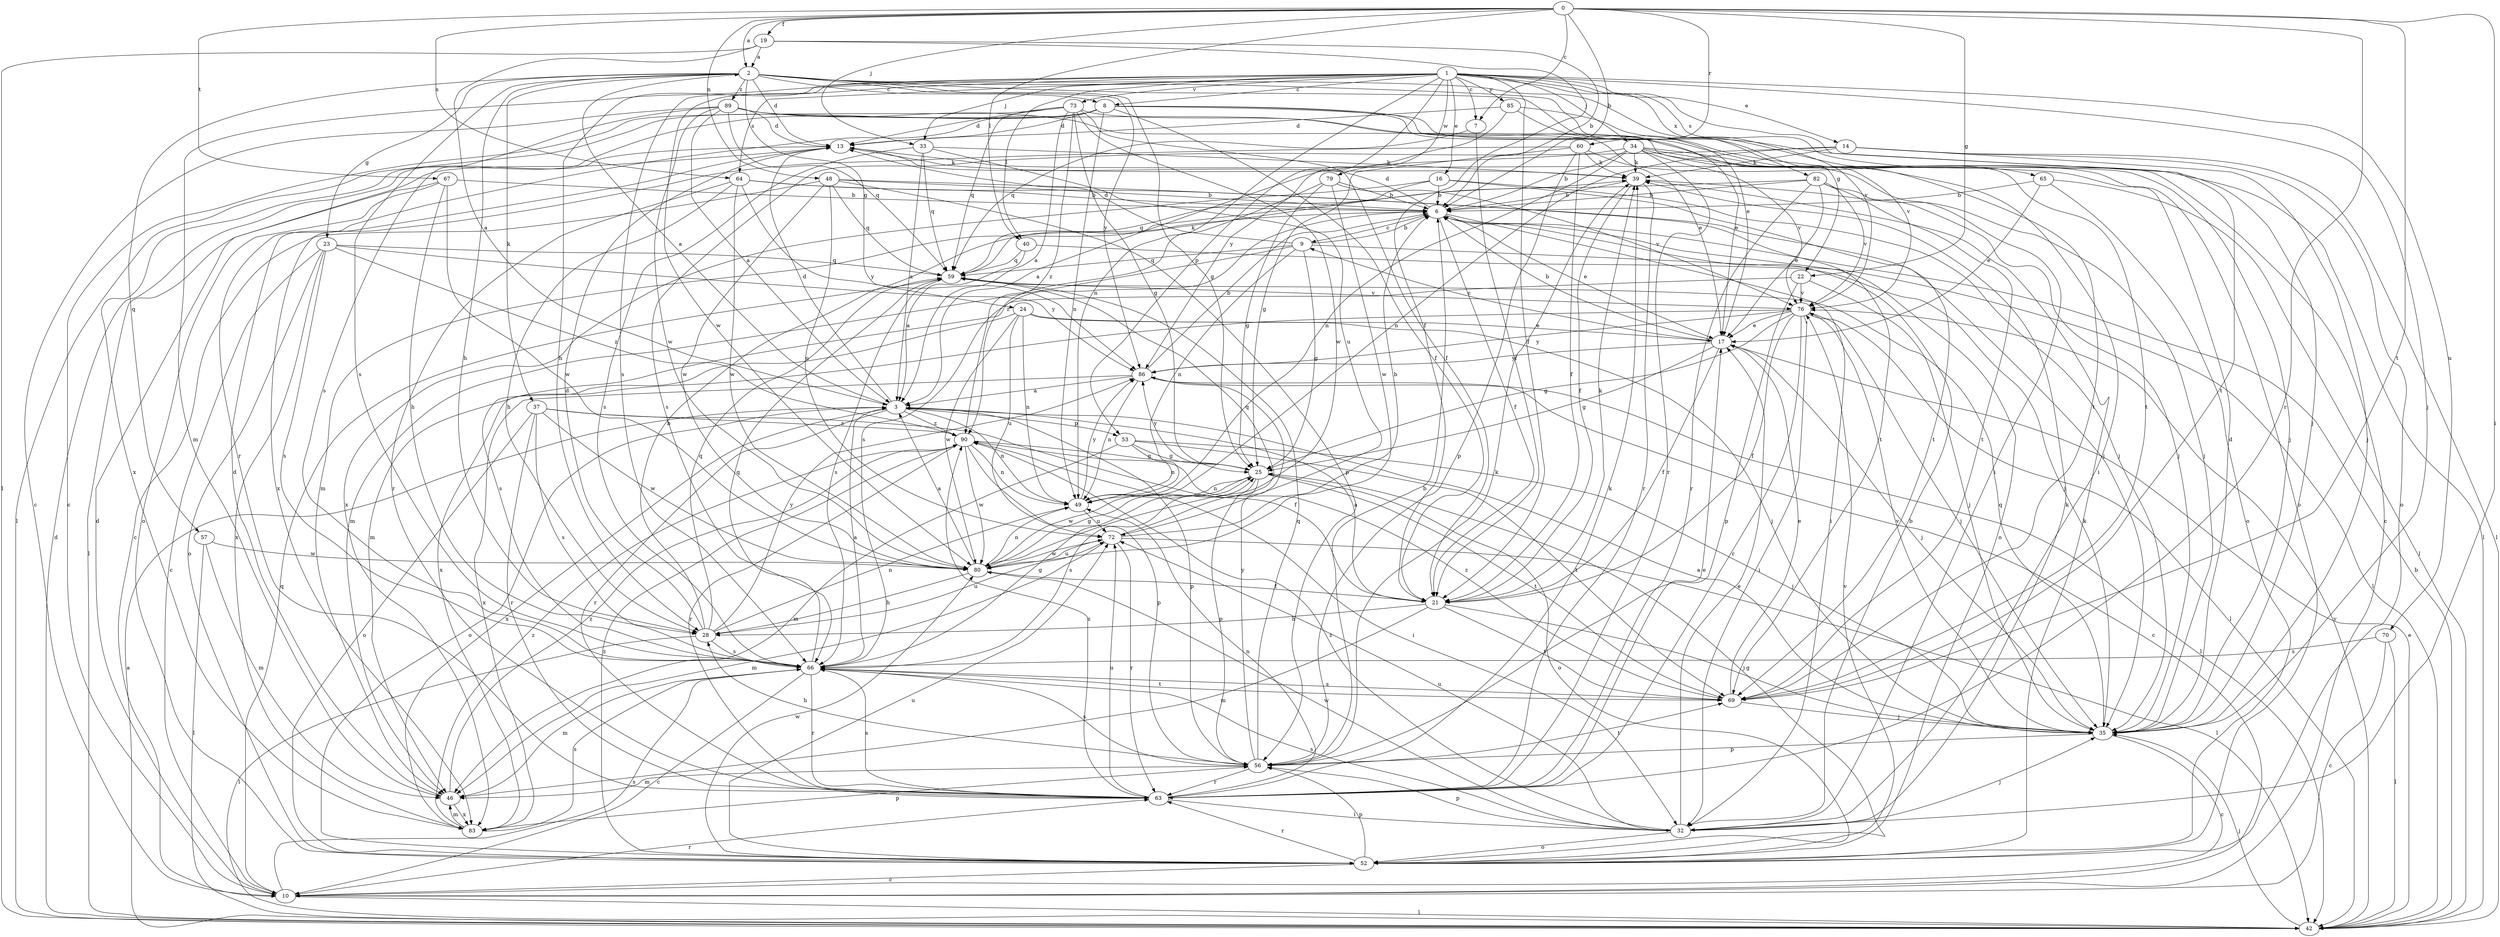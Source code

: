 strict digraph  {
0;
1;
2;
3;
6;
7;
8;
9;
10;
13;
14;
16;
17;
19;
21;
22;
23;
24;
25;
28;
32;
33;
34;
35;
37;
39;
40;
42;
46;
48;
49;
52;
53;
56;
57;
59;
60;
63;
64;
65;
66;
67;
69;
70;
72;
73;
76;
79;
80;
82;
83;
85;
86;
89;
90;
0 -> 2  [label=a];
0 -> 6  [label=b];
0 -> 7  [label=c];
0 -> 19  [label=f];
0 -> 22  [label=g];
0 -> 32  [label=i];
0 -> 33  [label=j];
0 -> 40  [label=l];
0 -> 48  [label=n];
0 -> 60  [label=r];
0 -> 63  [label=r];
0 -> 64  [label=s];
0 -> 67  [label=t];
0 -> 69  [label=t];
1 -> 7  [label=c];
1 -> 8  [label=c];
1 -> 14  [label=e];
1 -> 16  [label=e];
1 -> 21  [label=f];
1 -> 28  [label=h];
1 -> 33  [label=j];
1 -> 34  [label=j];
1 -> 35  [label=j];
1 -> 40  [label=l];
1 -> 46  [label=m];
1 -> 49  [label=n];
1 -> 53  [label=p];
1 -> 64  [label=s];
1 -> 65  [label=s];
1 -> 66  [label=s];
1 -> 69  [label=t];
1 -> 70  [label=u];
1 -> 73  [label=v];
1 -> 79  [label=w];
1 -> 80  [label=w];
1 -> 82  [label=x];
1 -> 85  [label=y];
2 -> 8  [label=c];
2 -> 13  [label=d];
2 -> 17  [label=e];
2 -> 22  [label=g];
2 -> 23  [label=g];
2 -> 24  [label=g];
2 -> 25  [label=g];
2 -> 28  [label=h];
2 -> 37  [label=k];
2 -> 57  [label=q];
2 -> 66  [label=s];
2 -> 76  [label=v];
2 -> 86  [label=y];
2 -> 89  [label=z];
3 -> 2  [label=a];
3 -> 13  [label=d];
3 -> 49  [label=n];
3 -> 52  [label=o];
3 -> 53  [label=p];
3 -> 56  [label=p];
3 -> 63  [label=r];
3 -> 83  [label=x];
3 -> 90  [label=z];
6 -> 9  [label=c];
6 -> 13  [label=d];
6 -> 17  [label=e];
6 -> 21  [label=f];
6 -> 32  [label=i];
6 -> 52  [label=o];
6 -> 66  [label=s];
7 -> 21  [label=f];
7 -> 59  [label=q];
8 -> 13  [label=d];
8 -> 21  [label=f];
8 -> 32  [label=i];
8 -> 35  [label=j];
8 -> 42  [label=l];
8 -> 49  [label=n];
8 -> 63  [label=r];
8 -> 76  [label=v];
8 -> 83  [label=x];
9 -> 6  [label=b];
9 -> 13  [label=d];
9 -> 25  [label=g];
9 -> 42  [label=l];
9 -> 46  [label=m];
9 -> 49  [label=n];
9 -> 59  [label=q];
10 -> 13  [label=d];
10 -> 42  [label=l];
10 -> 59  [label=q];
10 -> 63  [label=r];
10 -> 66  [label=s];
13 -> 39  [label=k];
14 -> 35  [label=j];
14 -> 39  [label=k];
14 -> 42  [label=l];
14 -> 49  [label=n];
14 -> 52  [label=o];
14 -> 66  [label=s];
16 -> 6  [label=b];
16 -> 35  [label=j];
16 -> 59  [label=q];
16 -> 69  [label=t];
16 -> 83  [label=x];
17 -> 6  [label=b];
17 -> 9  [label=c];
17 -> 21  [label=f];
17 -> 25  [label=g];
17 -> 35  [label=j];
17 -> 86  [label=y];
19 -> 2  [label=a];
19 -> 3  [label=a];
19 -> 6  [label=b];
19 -> 21  [label=f];
19 -> 42  [label=l];
21 -> 3  [label=a];
21 -> 28  [label=h];
21 -> 35  [label=j];
21 -> 39  [label=k];
21 -> 46  [label=m];
21 -> 69  [label=t];
22 -> 35  [label=j];
22 -> 46  [label=m];
22 -> 56  [label=p];
22 -> 76  [label=v];
23 -> 10  [label=c];
23 -> 52  [label=o];
23 -> 59  [label=q];
23 -> 66  [label=s];
23 -> 83  [label=x];
23 -> 86  [label=y];
23 -> 90  [label=z];
24 -> 17  [label=e];
24 -> 35  [label=j];
24 -> 49  [label=n];
24 -> 66  [label=s];
24 -> 72  [label=u];
24 -> 80  [label=w];
25 -> 49  [label=n];
25 -> 52  [label=o];
25 -> 56  [label=p];
25 -> 66  [label=s];
25 -> 69  [label=t];
25 -> 80  [label=w];
25 -> 86  [label=y];
28 -> 6  [label=b];
28 -> 13  [label=d];
28 -> 42  [label=l];
28 -> 49  [label=n];
28 -> 59  [label=q];
28 -> 66  [label=s];
28 -> 72  [label=u];
28 -> 86  [label=y];
32 -> 6  [label=b];
32 -> 17  [label=e];
32 -> 35  [label=j];
32 -> 39  [label=k];
32 -> 52  [label=o];
32 -> 56  [label=p];
32 -> 66  [label=s];
32 -> 72  [label=u];
32 -> 80  [label=w];
32 -> 90  [label=z];
33 -> 3  [label=a];
33 -> 39  [label=k];
33 -> 59  [label=q];
33 -> 66  [label=s];
33 -> 72  [label=u];
34 -> 3  [label=a];
34 -> 6  [label=b];
34 -> 10  [label=c];
34 -> 35  [label=j];
34 -> 39  [label=k];
34 -> 42  [label=l];
34 -> 49  [label=n];
34 -> 63  [label=r];
34 -> 76  [label=v];
35 -> 3  [label=a];
35 -> 10  [label=c];
35 -> 13  [label=d];
35 -> 56  [label=p];
35 -> 59  [label=q];
35 -> 76  [label=v];
37 -> 21  [label=f];
37 -> 52  [label=o];
37 -> 63  [label=r];
37 -> 66  [label=s];
37 -> 80  [label=w];
37 -> 90  [label=z];
39 -> 6  [label=b];
39 -> 21  [label=f];
39 -> 35  [label=j];
39 -> 63  [label=r];
40 -> 3  [label=a];
40 -> 35  [label=j];
40 -> 59  [label=q];
42 -> 3  [label=a];
42 -> 6  [label=b];
42 -> 13  [label=d];
42 -> 17  [label=e];
42 -> 35  [label=j];
42 -> 76  [label=v];
46 -> 13  [label=d];
46 -> 83  [label=x];
46 -> 90  [label=z];
48 -> 6  [label=b];
48 -> 10  [label=c];
48 -> 56  [label=p];
48 -> 59  [label=q];
48 -> 69  [label=t];
48 -> 72  [label=u];
48 -> 80  [label=w];
49 -> 72  [label=u];
49 -> 86  [label=y];
52 -> 10  [label=c];
52 -> 25  [label=g];
52 -> 39  [label=k];
52 -> 56  [label=p];
52 -> 63  [label=r];
52 -> 72  [label=u];
52 -> 76  [label=v];
52 -> 80  [label=w];
52 -> 90  [label=z];
53 -> 25  [label=g];
53 -> 35  [label=j];
53 -> 46  [label=m];
53 -> 49  [label=n];
53 -> 69  [label=t];
56 -> 6  [label=b];
56 -> 28  [label=h];
56 -> 39  [label=k];
56 -> 46  [label=m];
56 -> 59  [label=q];
56 -> 63  [label=r];
56 -> 66  [label=s];
56 -> 69  [label=t];
56 -> 86  [label=y];
57 -> 42  [label=l];
57 -> 46  [label=m];
57 -> 80  [label=w];
59 -> 39  [label=k];
59 -> 66  [label=s];
59 -> 76  [label=v];
60 -> 21  [label=f];
60 -> 25  [label=g];
60 -> 39  [label=k];
60 -> 52  [label=o];
60 -> 56  [label=p];
60 -> 83  [label=x];
63 -> 17  [label=e];
63 -> 32  [label=i];
63 -> 39  [label=k];
63 -> 49  [label=n];
63 -> 66  [label=s];
63 -> 72  [label=u];
63 -> 90  [label=z];
64 -> 6  [label=b];
64 -> 28  [label=h];
64 -> 35  [label=j];
64 -> 63  [label=r];
64 -> 80  [label=w];
64 -> 86  [label=y];
65 -> 6  [label=b];
65 -> 17  [label=e];
65 -> 42  [label=l];
65 -> 52  [label=o];
66 -> 3  [label=a];
66 -> 10  [label=c];
66 -> 25  [label=g];
66 -> 46  [label=m];
66 -> 59  [label=q];
66 -> 63  [label=r];
66 -> 69  [label=t];
67 -> 6  [label=b];
67 -> 28  [label=h];
67 -> 42  [label=l];
67 -> 52  [label=o];
67 -> 80  [label=w];
69 -> 17  [label=e];
69 -> 35  [label=j];
69 -> 66  [label=s];
69 -> 90  [label=z];
70 -> 10  [label=c];
70 -> 42  [label=l];
70 -> 66  [label=s];
72 -> 6  [label=b];
72 -> 42  [label=l];
72 -> 46  [label=m];
72 -> 59  [label=q];
72 -> 63  [label=r];
72 -> 80  [label=w];
73 -> 3  [label=a];
73 -> 10  [label=c];
73 -> 13  [label=d];
73 -> 17  [label=e];
73 -> 21  [label=f];
73 -> 25  [label=g];
73 -> 59  [label=q];
73 -> 80  [label=w];
73 -> 90  [label=z];
76 -> 17  [label=e];
76 -> 21  [label=f];
76 -> 25  [label=g];
76 -> 32  [label=i];
76 -> 35  [label=j];
76 -> 42  [label=l];
76 -> 63  [label=r];
76 -> 83  [label=x];
76 -> 86  [label=y];
79 -> 6  [label=b];
79 -> 25  [label=g];
79 -> 76  [label=v];
79 -> 80  [label=w];
79 -> 90  [label=z];
80 -> 3  [label=a];
80 -> 21  [label=f];
80 -> 25  [label=g];
80 -> 28  [label=h];
80 -> 49  [label=n];
80 -> 72  [label=u];
82 -> 6  [label=b];
82 -> 17  [label=e];
82 -> 35  [label=j];
82 -> 46  [label=m];
82 -> 63  [label=r];
82 -> 69  [label=t];
82 -> 76  [label=v];
83 -> 46  [label=m];
83 -> 56  [label=p];
83 -> 66  [label=s];
83 -> 90  [label=z];
85 -> 13  [label=d];
85 -> 17  [label=e];
85 -> 69  [label=t];
85 -> 86  [label=y];
86 -> 3  [label=a];
86 -> 6  [label=b];
86 -> 10  [label=c];
86 -> 42  [label=l];
86 -> 49  [label=n];
86 -> 83  [label=x];
89 -> 3  [label=a];
89 -> 10  [label=c];
89 -> 13  [label=d];
89 -> 32  [label=i];
89 -> 59  [label=q];
89 -> 66  [label=s];
89 -> 69  [label=t];
89 -> 80  [label=w];
90 -> 25  [label=g];
90 -> 32  [label=i];
90 -> 49  [label=n];
90 -> 56  [label=p];
90 -> 63  [label=r];
90 -> 80  [label=w];
}
